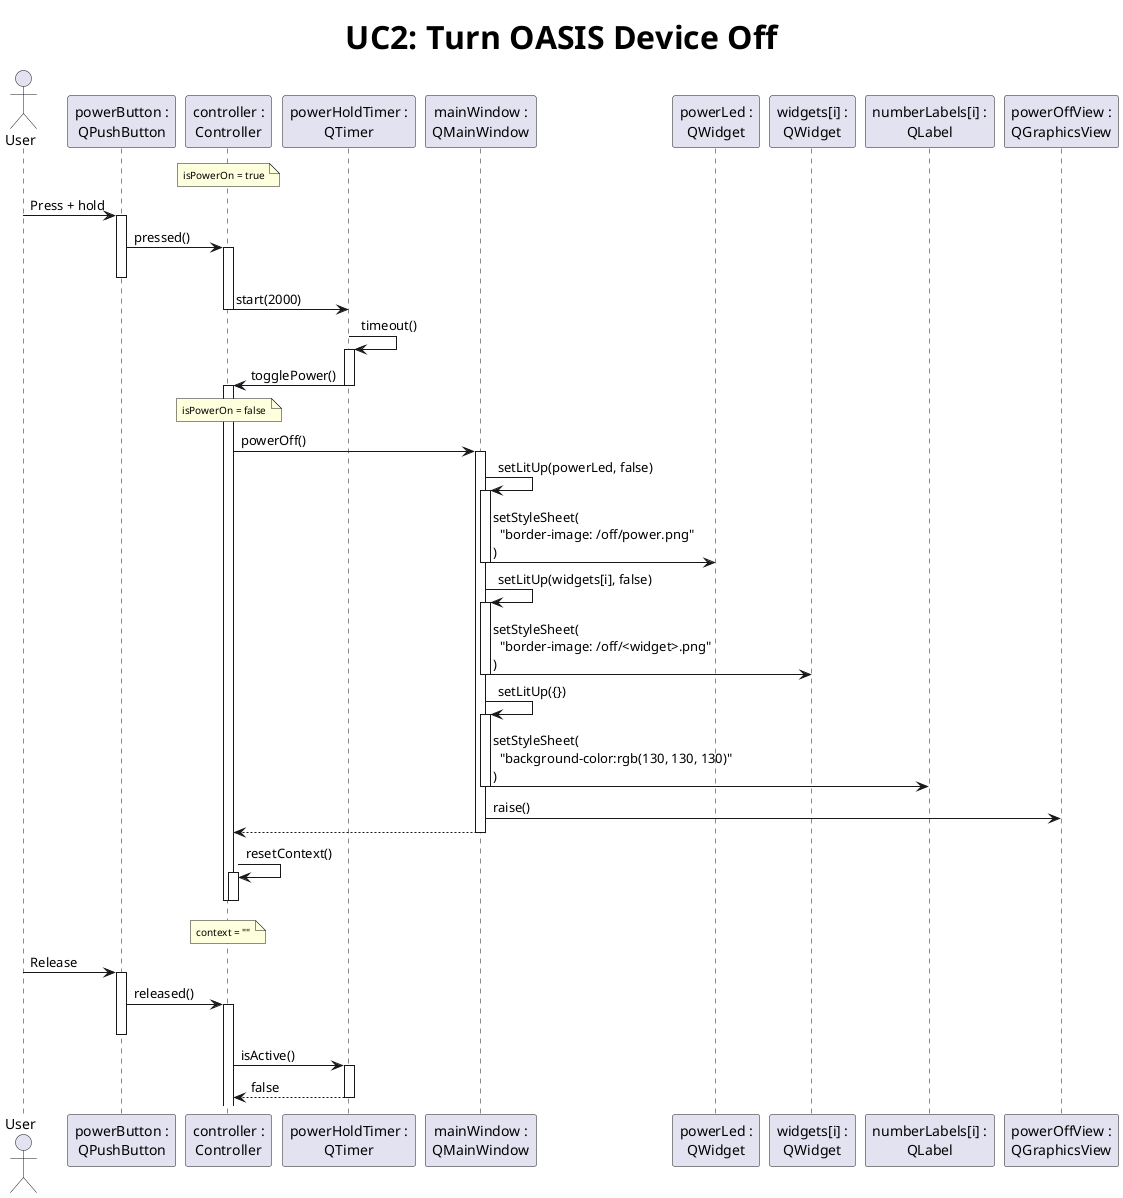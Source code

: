 @startuml UC2-deviceOff

title <size:32>**UC2:** Turn OASIS Device Off

actor       User as user
participant "powerButton :\nQPushButton" as powerButton
participant "controller :\nController" as controller
participant "powerHoldTimer :\nQTimer" as powerHoldTimer
participant "mainWindow :\nQMainWindow" as mainWindow
participant "powerLed :\nQWidget" as powerLed
participant "widgets[i] :\nQWidget" as widget
participant "numberLabels[i] :\nQLabel" as numberLabel
participant "powerOffView :\nQGraphicsView" as powerOffView

note over controller: <size:10>isPowerOn = true
user -> powerButton ++ : Press + hold
powerButton -> controller ++-- : pressed()
controller -> powerHoldTimer -- : start(2000)

powerHoldTimer -> powerHoldTimer ++ : timeout()
powerHoldTimer -> controller --++ : togglePower()
note over controller: <size:10>isPowerOn = false
controller -> mainWindow ++ : powerOff()
mainWindow -> mainWindow ++ : setLitUp(powerLed, false)
mainWindow -> powerLed -- : setStyleSheet(\n  "border-image: /off/power.png"\n)
mainWindow -> mainWindow ++ : setLitUp(widgets[i], false)
mainWindow -> widget -- : setStyleSheet(\n  "border-image: /off/<widget>.png"\n)
mainWindow -> mainWindow ++ : setLitUp({})
mainWindow -> numberLabel -- : setStyleSheet(\n  "background-color:rgb(130, 130, 130)"\n)
mainWindow -> powerOffView : raise()
return
controller -> controller ++-- : resetContext()
note over controller: <size:10>context = ""
controller --

user -> powerButton ++ : Release
powerButton -> controller ++-- : released()
controller -> powerHoldTimer ++ : isActive()
return false

@enduml
